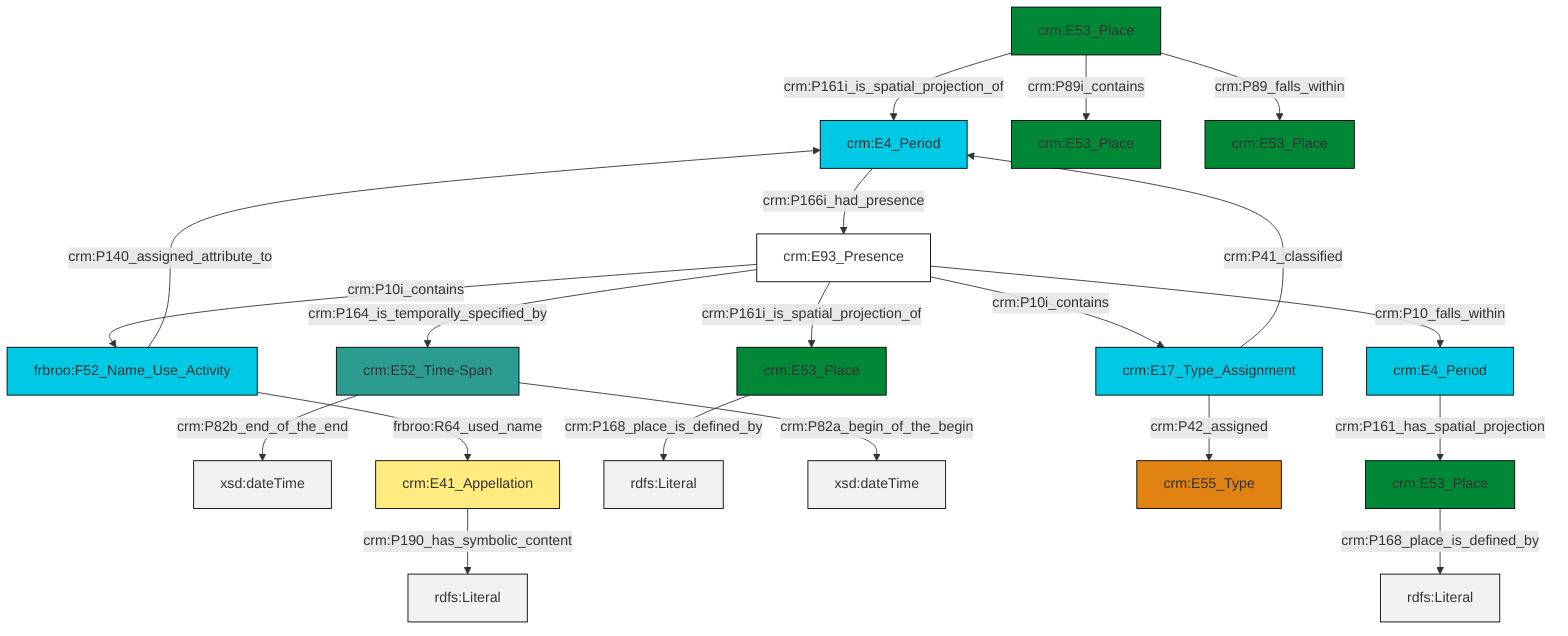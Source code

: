 graph TD
classDef Literal fill:#f2f2f2,stroke:#000000;
classDef CRM_Entity fill:#FFFFFF,stroke:#000000;
classDef Temporal_Entity fill:#00C9E6, stroke:#000000;
classDef Type fill:#E18312, stroke:#000000;
classDef Time-Span fill:#2C9C91, stroke:#000000;
classDef Appellation fill:#FFEB7F, stroke:#000000;
classDef Place fill:#008836, stroke:#000000;
classDef Persistent_Item fill:#B266B2, stroke:#000000;
classDef Conceptual_Object fill:#FFD700, stroke:#000000;
classDef Physical_Thing fill:#D2B48C, stroke:#000000;
classDef Actor fill:#f58aad, stroke:#000000;
classDef PC_Classes fill:#4ce600, stroke:#000000;
classDef Multi fill:#cccccc,stroke:#000000;

0["crm:E52_Time-Span"]:::Time-Span -->|crm:P82b_end_of_the_end| 1[xsd:dateTime]:::Literal
2["crm:E53_Place"]:::Place -->|crm:P161i_is_spatial_projection_of| 3["crm:E4_Period"]:::Temporal_Entity
4["crm:E93_Presence"]:::CRM_Entity -->|crm:P161i_is_spatial_projection_of| 5["crm:E53_Place"]:::Place
8["crm:E17_Type_Assignment"]:::Temporal_Entity -->|crm:P41_classified| 3["crm:E4_Period"]:::Temporal_Entity
4["crm:E93_Presence"]:::CRM_Entity -->|crm:P10i_contains| 9["frbroo:F52_Name_Use_Activity"]:::Temporal_Entity
4["crm:E93_Presence"]:::CRM_Entity -->|crm:P10i_contains| 8["crm:E17_Type_Assignment"]:::Temporal_Entity
4["crm:E93_Presence"]:::CRM_Entity -->|crm:P10_falls_within| 12["crm:E4_Period"]:::Temporal_Entity
2["crm:E53_Place"]:::Place -->|crm:P89_falls_within| 13["crm:E53_Place"]:::Place
9["frbroo:F52_Name_Use_Activity"]:::Temporal_Entity -->|crm:P140_assigned_attribute_to| 3["crm:E4_Period"]:::Temporal_Entity
12["crm:E4_Period"]:::Temporal_Entity -->|crm:P161_has_spatial_projection| 10["crm:E53_Place"]:::Place
5["crm:E53_Place"]:::Place -->|crm:P168_place_is_defined_by| 15[rdfs:Literal]:::Literal
0["crm:E52_Time-Span"]:::Time-Span -->|crm:P82a_begin_of_the_begin| 18[xsd:dateTime]:::Literal
3["crm:E4_Period"]:::Temporal_Entity -->|crm:P166i_had_presence| 4["crm:E93_Presence"]:::CRM_Entity
21["crm:E41_Appellation"]:::Appellation -->|crm:P190_has_symbolic_content| 23[rdfs:Literal]:::Literal
9["frbroo:F52_Name_Use_Activity"]:::Temporal_Entity -->|frbroo:R64_used_name| 21["crm:E41_Appellation"]:::Appellation
8["crm:E17_Type_Assignment"]:::Temporal_Entity -->|crm:P42_assigned| 19["crm:E55_Type"]:::Type
2["crm:E53_Place"]:::Place -->|crm:P89i_contains| 6["crm:E53_Place"]:::Place
10["crm:E53_Place"]:::Place -->|crm:P168_place_is_defined_by| 26[rdfs:Literal]:::Literal
4["crm:E93_Presence"]:::CRM_Entity -->|crm:P164_is_temporally_specified_by| 0["crm:E52_Time-Span"]:::Time-Span